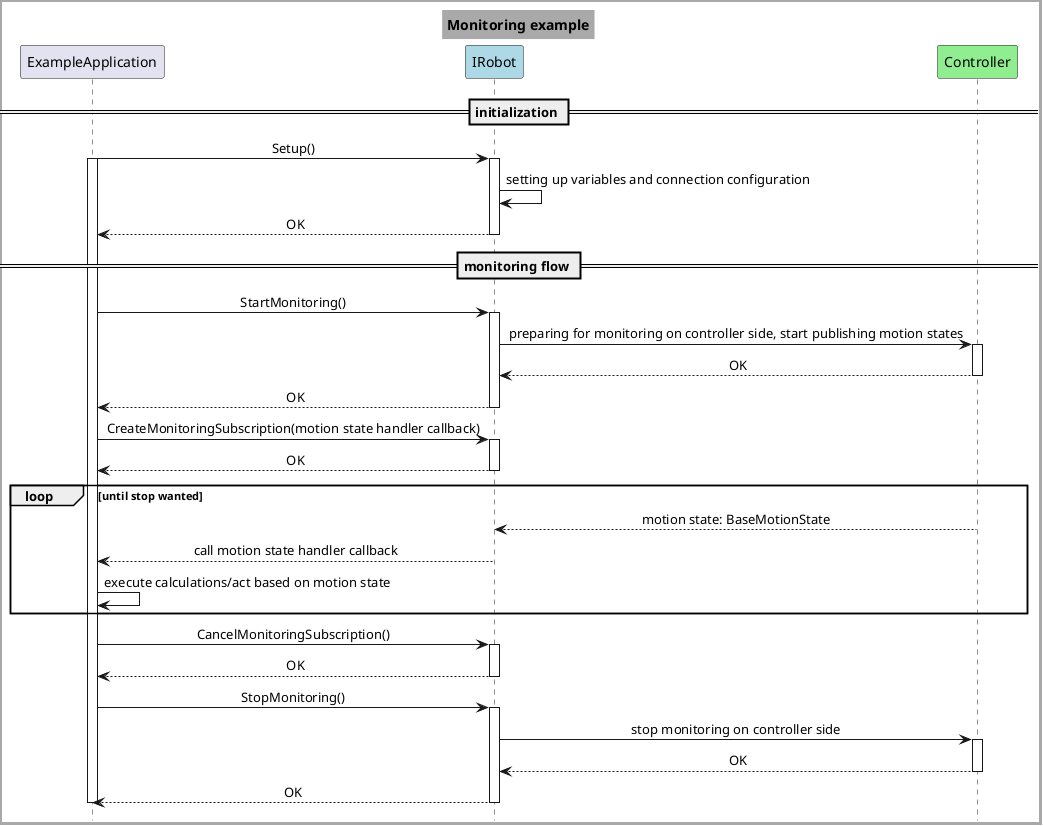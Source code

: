 @startuml MonitoringExample

skinparam BackgroundColor #ffffff
skinparam DiagramBorderColor #DarkGray
skinparam DiagramBorderThickness 3
skinparam TitleBackgroundColor #DarkGray
skinparam TitleBorderColor #DarkGray
skinparam sequenceMessageAlign center
hide footbox

title <b>Monitoring example

participant ExampleApplication as app
participant IRobot as robot #LightBlue
participant Controller as ctrl #LightGreen

autoactivate on

== initialization ==
app -> robot: Setup()
activate app
autoactivate off
robot -> robot: setting up variables and connection configuration
autoactivate on
robot --> app: OK

== monitoring flow ==
app -> robot: StartMonitoring()
robot -> ctrl: preparing for monitoring on controller side, start publishing motion states
ctrl --> robot: OK
robot --> app: OK

app -> robot: CreateMonitoringSubscription(motion state handler callback)
robot --> app: OK


loop until stop wanted
	ctrl --> robot: motion state: BaseMotionState
	robot --> app: call motion state handler callback 
	

	autoactivate off
	app -> app: execute calculations/act based on motion state
	autoactivate on
end


app -> robot: CancelMonitoringSubscription()
robot --> app: OK

app -> robot: StopMonitoring()
robot -> ctrl: stop monitoring on controller side
ctrl --> robot: OK
robot --> app: OK

deactivate app

@enduml